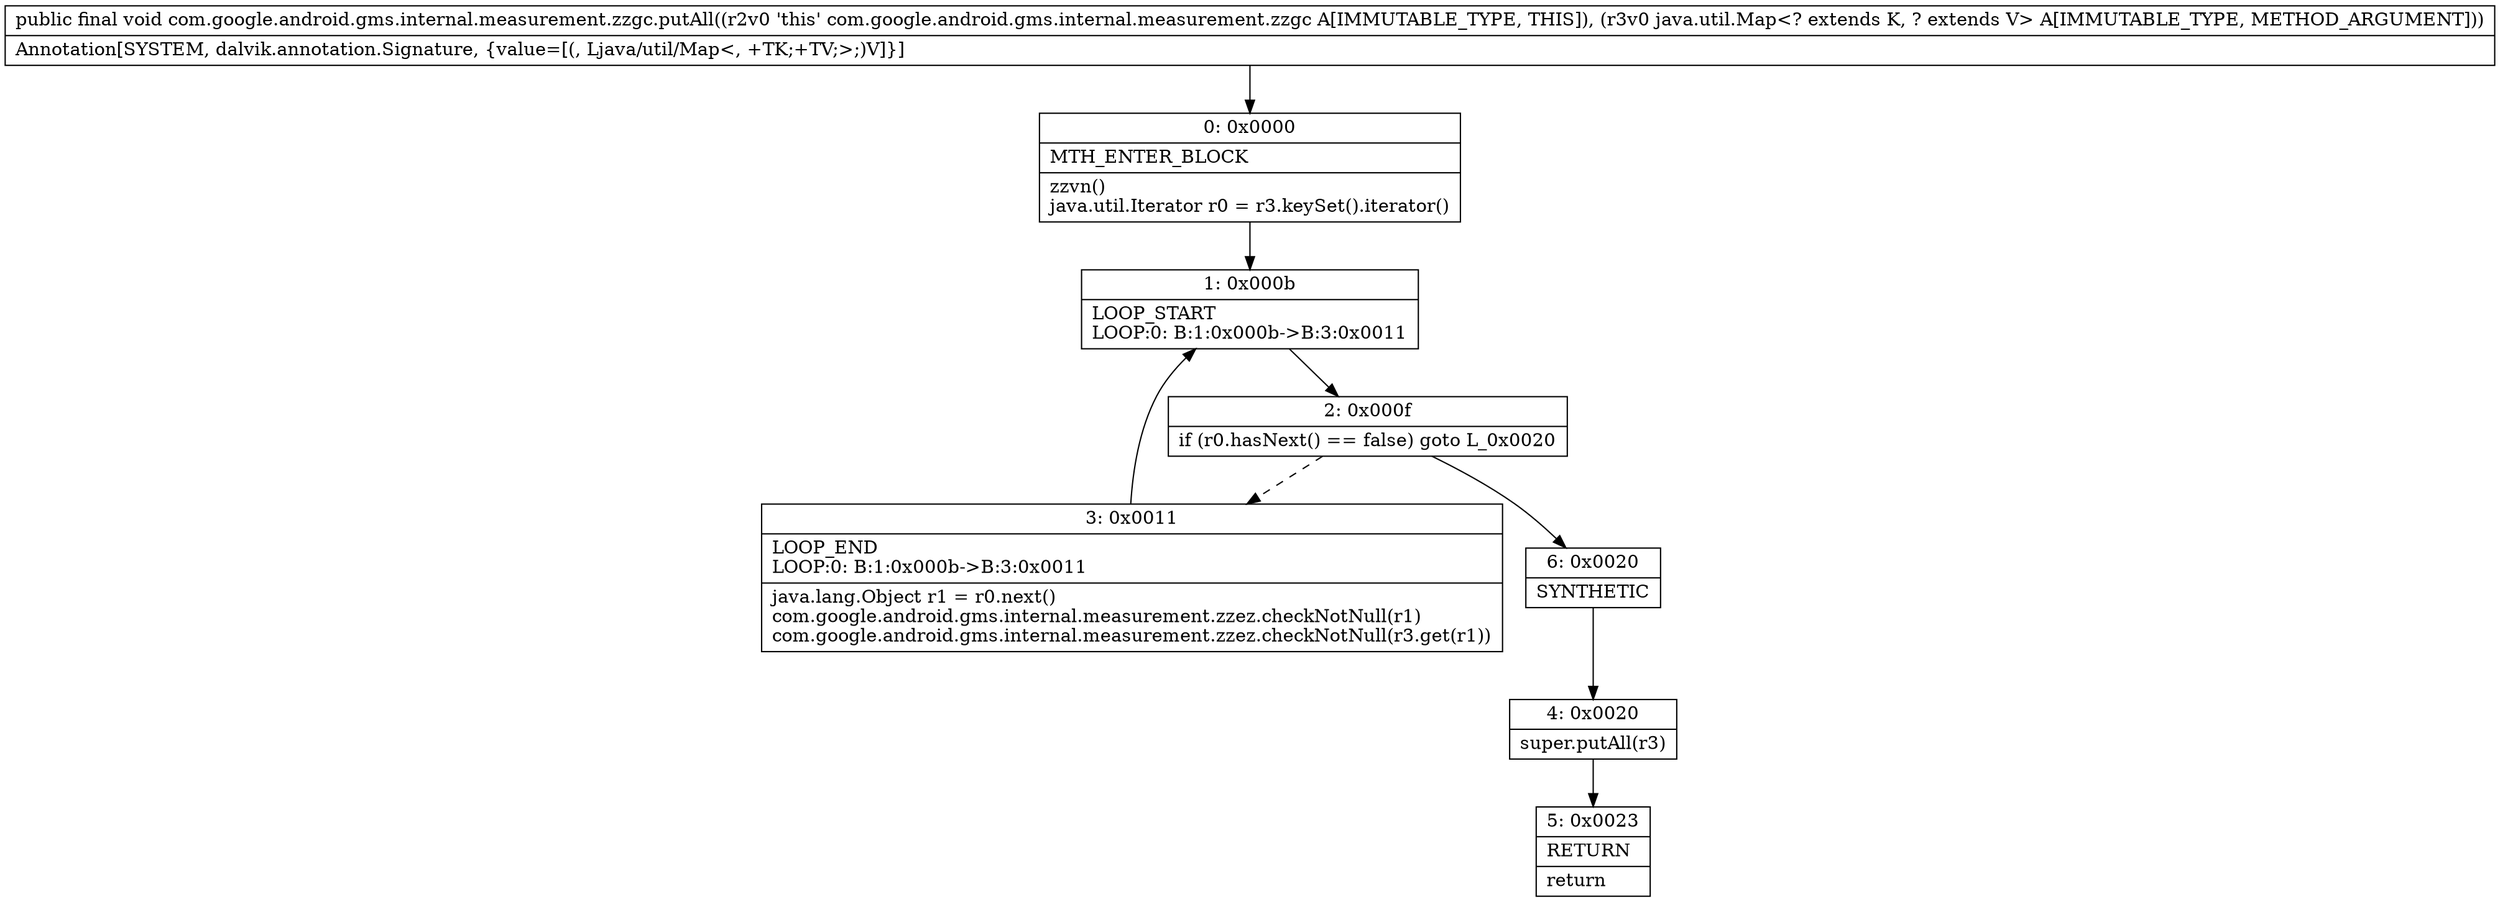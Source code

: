 digraph "CFG forcom.google.android.gms.internal.measurement.zzgc.putAll(Ljava\/util\/Map;)V" {
Node_0 [shape=record,label="{0\:\ 0x0000|MTH_ENTER_BLOCK\l|zzvn()\ljava.util.Iterator r0 = r3.keySet().iterator()\l}"];
Node_1 [shape=record,label="{1\:\ 0x000b|LOOP_START\lLOOP:0: B:1:0x000b\-\>B:3:0x0011\l}"];
Node_2 [shape=record,label="{2\:\ 0x000f|if (r0.hasNext() == false) goto L_0x0020\l}"];
Node_3 [shape=record,label="{3\:\ 0x0011|LOOP_END\lLOOP:0: B:1:0x000b\-\>B:3:0x0011\l|java.lang.Object r1 = r0.next()\lcom.google.android.gms.internal.measurement.zzez.checkNotNull(r1)\lcom.google.android.gms.internal.measurement.zzez.checkNotNull(r3.get(r1))\l}"];
Node_4 [shape=record,label="{4\:\ 0x0020|super.putAll(r3)\l}"];
Node_5 [shape=record,label="{5\:\ 0x0023|RETURN\l|return\l}"];
Node_6 [shape=record,label="{6\:\ 0x0020|SYNTHETIC\l}"];
MethodNode[shape=record,label="{public final void com.google.android.gms.internal.measurement.zzgc.putAll((r2v0 'this' com.google.android.gms.internal.measurement.zzgc A[IMMUTABLE_TYPE, THIS]), (r3v0 java.util.Map\<? extends K, ? extends V\> A[IMMUTABLE_TYPE, METHOD_ARGUMENT]))  | Annotation[SYSTEM, dalvik.annotation.Signature, \{value=[(, Ljava\/util\/Map\<, +TK;+TV;\>;)V]\}]\l}"];
MethodNode -> Node_0;
Node_0 -> Node_1;
Node_1 -> Node_2;
Node_2 -> Node_3[style=dashed];
Node_2 -> Node_6;
Node_3 -> Node_1;
Node_4 -> Node_5;
Node_6 -> Node_4;
}

